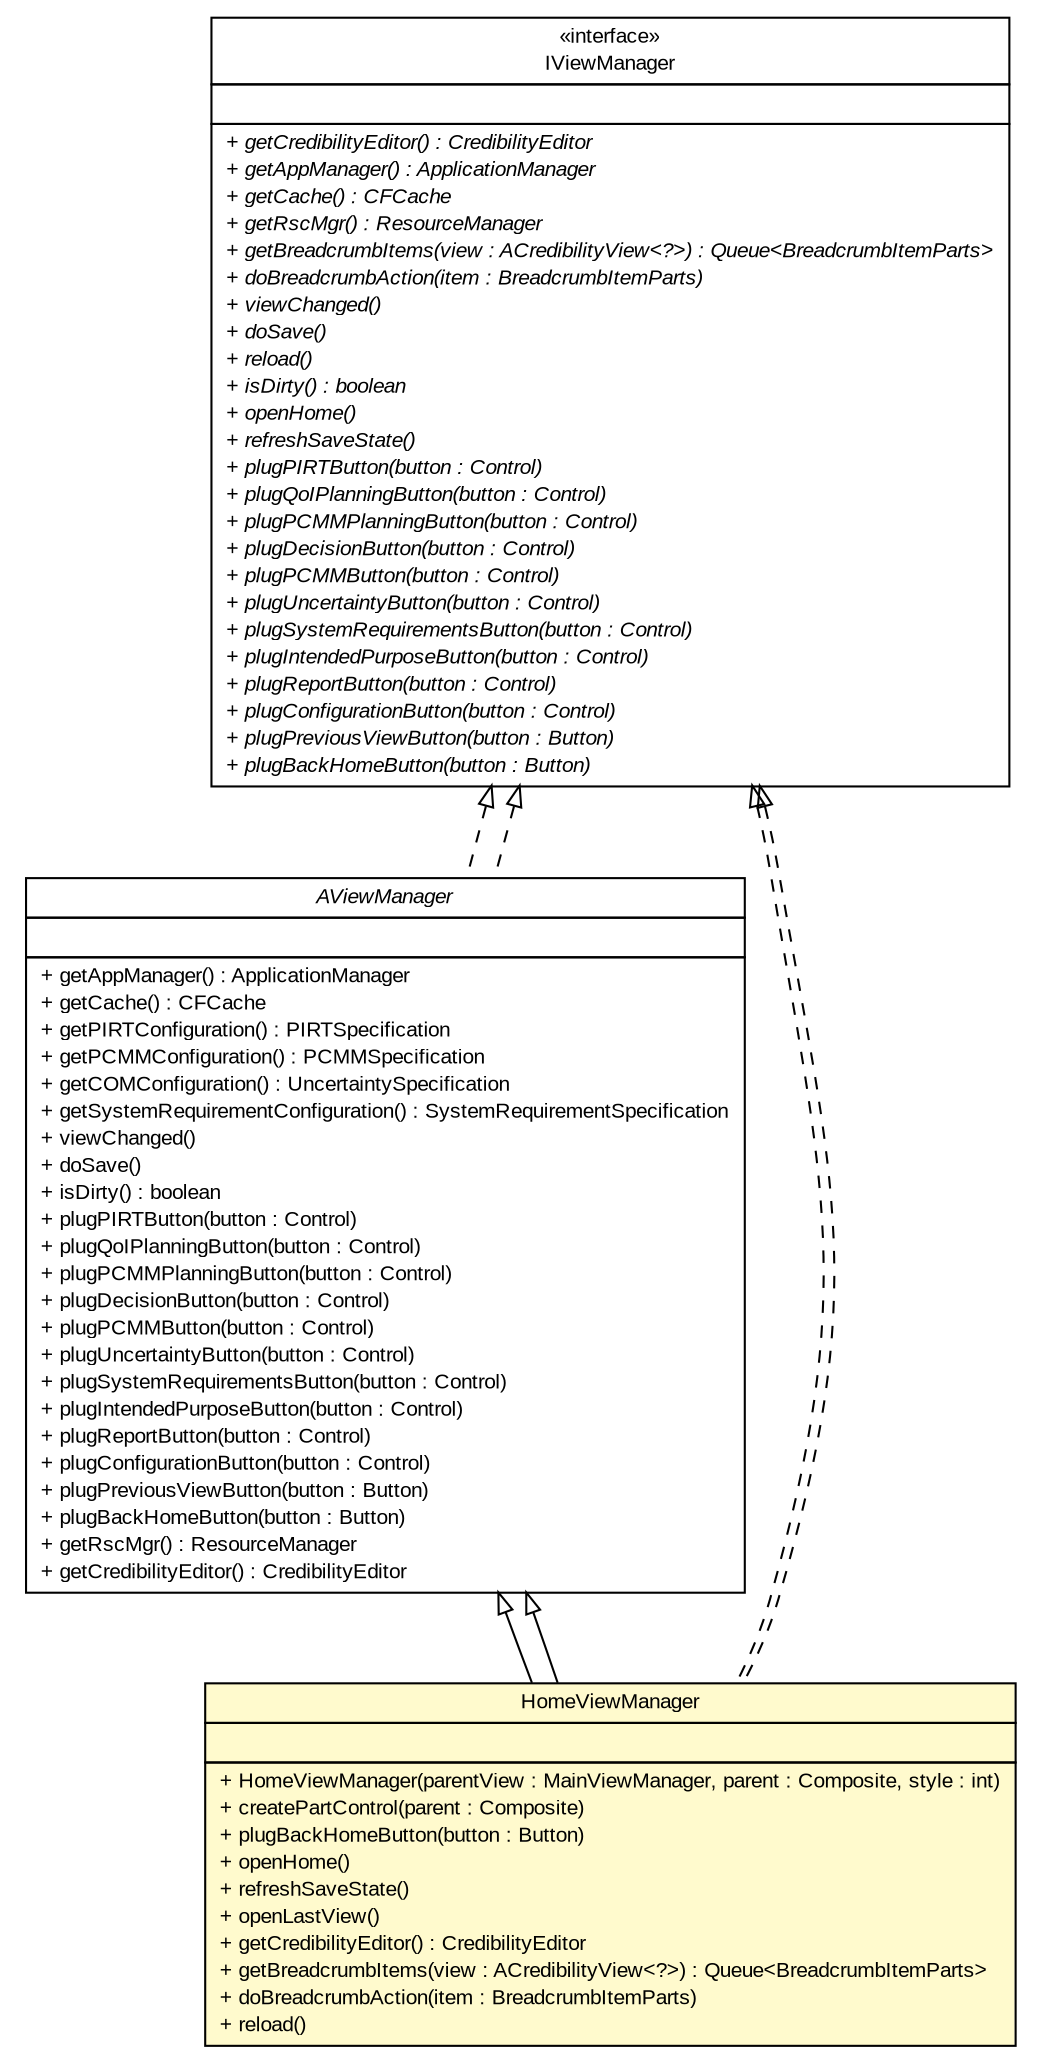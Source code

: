 #!/usr/local/bin/dot
#
# Class diagram 
# Generated by UMLGraph version R5_6-24-gf6e263 (http://www.umlgraph.org/)
#

digraph G {
	edge [fontname="arial",fontsize=10,labelfontname="arial",labelfontsize=10];
	node [fontname="arial",fontsize=10,shape=plaintext];
	nodesep=0.25;
	ranksep=0.5;
	// gov.sandia.cf.parts.ui.AViewManager
	c139008 [label=<<table title="gov.sandia.cf.parts.ui.AViewManager" border="0" cellborder="1" cellspacing="0" cellpadding="2" port="p" href="../AViewManager.html">
		<tr><td><table border="0" cellspacing="0" cellpadding="1">
<tr><td align="center" balign="center"><font face="arial italic"> AViewManager </font></td></tr>
		</table></td></tr>
		<tr><td><table border="0" cellspacing="0" cellpadding="1">
<tr><td align="left" balign="left">  </td></tr>
		</table></td></tr>
		<tr><td><table border="0" cellspacing="0" cellpadding="1">
<tr><td align="left" balign="left"> + getAppManager() : ApplicationManager </td></tr>
<tr><td align="left" balign="left"> + getCache() : CFCache </td></tr>
<tr><td align="left" balign="left"> + getPIRTConfiguration() : PIRTSpecification </td></tr>
<tr><td align="left" balign="left"> + getPCMMConfiguration() : PCMMSpecification </td></tr>
<tr><td align="left" balign="left"> + getCOMConfiguration() : UncertaintySpecification </td></tr>
<tr><td align="left" balign="left"> + getSystemRequirementConfiguration() : SystemRequirementSpecification </td></tr>
<tr><td align="left" balign="left"> + viewChanged() </td></tr>
<tr><td align="left" balign="left"> + doSave() </td></tr>
<tr><td align="left" balign="left"> + isDirty() : boolean </td></tr>
<tr><td align="left" balign="left"> + plugPIRTButton(button : Control) </td></tr>
<tr><td align="left" balign="left"> + plugQoIPlanningButton(button : Control) </td></tr>
<tr><td align="left" balign="left"> + plugPCMMPlanningButton(button : Control) </td></tr>
<tr><td align="left" balign="left"> + plugDecisionButton(button : Control) </td></tr>
<tr><td align="left" balign="left"> + plugPCMMButton(button : Control) </td></tr>
<tr><td align="left" balign="left"> + plugUncertaintyButton(button : Control) </td></tr>
<tr><td align="left" balign="left"> + plugSystemRequirementsButton(button : Control) </td></tr>
<tr><td align="left" balign="left"> + plugIntendedPurposeButton(button : Control) </td></tr>
<tr><td align="left" balign="left"> + plugReportButton(button : Control) </td></tr>
<tr><td align="left" balign="left"> + plugConfigurationButton(button : Control) </td></tr>
<tr><td align="left" balign="left"> + plugPreviousViewButton(button : Button) </td></tr>
<tr><td align="left" balign="left"> + plugBackHomeButton(button : Button) </td></tr>
<tr><td align="left" balign="left"> + getRscMgr() : ResourceManager </td></tr>
<tr><td align="left" balign="left"> + getCredibilityEditor() : CredibilityEditor </td></tr>
		</table></td></tr>
		</table>>, URL="../AViewManager.html", fontname="arial", fontcolor="black", fontsize=10.0];
	// gov.sandia.cf.parts.ui.home.HomeViewManager
	c139027 [label=<<table title="gov.sandia.cf.parts.ui.home.HomeViewManager" border="0" cellborder="1" cellspacing="0" cellpadding="2" port="p" bgcolor="lemonChiffon" href="./HomeViewManager.html">
		<tr><td><table border="0" cellspacing="0" cellpadding="1">
<tr><td align="center" balign="center"> HomeViewManager </td></tr>
		</table></td></tr>
		<tr><td><table border="0" cellspacing="0" cellpadding="1">
<tr><td align="left" balign="left">  </td></tr>
		</table></td></tr>
		<tr><td><table border="0" cellspacing="0" cellpadding="1">
<tr><td align="left" balign="left"> + HomeViewManager(parentView : MainViewManager, parent : Composite, style : int) </td></tr>
<tr><td align="left" balign="left"> + createPartControl(parent : Composite) </td></tr>
<tr><td align="left" balign="left"> + plugBackHomeButton(button : Button) </td></tr>
<tr><td align="left" balign="left"> + openHome() </td></tr>
<tr><td align="left" balign="left"> + refreshSaveState() </td></tr>
<tr><td align="left" balign="left"> + openLastView() </td></tr>
<tr><td align="left" balign="left"> + getCredibilityEditor() : CredibilityEditor </td></tr>
<tr><td align="left" balign="left"> + getBreadcrumbItems(view : ACredibilityView&lt;?&gt;) : Queue&lt;BreadcrumbItemParts&gt; </td></tr>
<tr><td align="left" balign="left"> + doBreadcrumbAction(item : BreadcrumbItemParts) </td></tr>
<tr><td align="left" balign="left"> + reload() </td></tr>
		</table></td></tr>
		</table>>, URL="./HomeViewManager.html", fontname="arial", fontcolor="black", fontsize=10.0];
	// gov.sandia.cf.parts.ui.IViewManager
	c139032 [label=<<table title="gov.sandia.cf.parts.ui.IViewManager" border="0" cellborder="1" cellspacing="0" cellpadding="2" port="p" href="../IViewManager.html">
		<tr><td><table border="0" cellspacing="0" cellpadding="1">
<tr><td align="center" balign="center"> &#171;interface&#187; </td></tr>
<tr><td align="center" balign="center"> IViewManager </td></tr>
		</table></td></tr>
		<tr><td><table border="0" cellspacing="0" cellpadding="1">
<tr><td align="left" balign="left">  </td></tr>
		</table></td></tr>
		<tr><td><table border="0" cellspacing="0" cellpadding="1">
<tr><td align="left" balign="left"><font face="arial italic" point-size="10.0"> + getCredibilityEditor() : CredibilityEditor </font></td></tr>
<tr><td align="left" balign="left"><font face="arial italic" point-size="10.0"> + getAppManager() : ApplicationManager </font></td></tr>
<tr><td align="left" balign="left"><font face="arial italic" point-size="10.0"> + getCache() : CFCache </font></td></tr>
<tr><td align="left" balign="left"><font face="arial italic" point-size="10.0"> + getRscMgr() : ResourceManager </font></td></tr>
<tr><td align="left" balign="left"><font face="arial italic" point-size="10.0"> + getBreadcrumbItems(view : ACredibilityView&lt;?&gt;) : Queue&lt;BreadcrumbItemParts&gt; </font></td></tr>
<tr><td align="left" balign="left"><font face="arial italic" point-size="10.0"> + doBreadcrumbAction(item : BreadcrumbItemParts) </font></td></tr>
<tr><td align="left" balign="left"><font face="arial italic" point-size="10.0"> + viewChanged() </font></td></tr>
<tr><td align="left" balign="left"><font face="arial italic" point-size="10.0"> + doSave() </font></td></tr>
<tr><td align="left" balign="left"><font face="arial italic" point-size="10.0"> + reload() </font></td></tr>
<tr><td align="left" balign="left"><font face="arial italic" point-size="10.0"> + isDirty() : boolean </font></td></tr>
<tr><td align="left" balign="left"><font face="arial italic" point-size="10.0"> + openHome() </font></td></tr>
<tr><td align="left" balign="left"><font face="arial italic" point-size="10.0"> + refreshSaveState() </font></td></tr>
<tr><td align="left" balign="left"><font face="arial italic" point-size="10.0"> + plugPIRTButton(button : Control) </font></td></tr>
<tr><td align="left" balign="left"><font face="arial italic" point-size="10.0"> + plugQoIPlanningButton(button : Control) </font></td></tr>
<tr><td align="left" balign="left"><font face="arial italic" point-size="10.0"> + plugPCMMPlanningButton(button : Control) </font></td></tr>
<tr><td align="left" balign="left"><font face="arial italic" point-size="10.0"> + plugDecisionButton(button : Control) </font></td></tr>
<tr><td align="left" balign="left"><font face="arial italic" point-size="10.0"> + plugPCMMButton(button : Control) </font></td></tr>
<tr><td align="left" balign="left"><font face="arial italic" point-size="10.0"> + plugUncertaintyButton(button : Control) </font></td></tr>
<tr><td align="left" balign="left"><font face="arial italic" point-size="10.0"> + plugSystemRequirementsButton(button : Control) </font></td></tr>
<tr><td align="left" balign="left"><font face="arial italic" point-size="10.0"> + plugIntendedPurposeButton(button : Control) </font></td></tr>
<tr><td align="left" balign="left"><font face="arial italic" point-size="10.0"> + plugReportButton(button : Control) </font></td></tr>
<tr><td align="left" balign="left"><font face="arial italic" point-size="10.0"> + plugConfigurationButton(button : Control) </font></td></tr>
<tr><td align="left" balign="left"><font face="arial italic" point-size="10.0"> + plugPreviousViewButton(button : Button) </font></td></tr>
<tr><td align="left" balign="left"><font face="arial italic" point-size="10.0"> + plugBackHomeButton(button : Button) </font></td></tr>
		</table></td></tr>
		</table>>, URL="../IViewManager.html", fontname="arial", fontcolor="black", fontsize=10.0];
	//gov.sandia.cf.parts.ui.AViewManager implements gov.sandia.cf.parts.ui.IViewManager
	c139032:p -> c139008:p [dir=back,arrowtail=empty,style=dashed];
	//gov.sandia.cf.parts.ui.home.HomeViewManager extends gov.sandia.cf.parts.ui.AViewManager
	c139008:p -> c139027:p [dir=back,arrowtail=empty];
	//gov.sandia.cf.parts.ui.home.HomeViewManager implements gov.sandia.cf.parts.ui.IViewManager
	c139032:p -> c139027:p [dir=back,arrowtail=empty,style=dashed];
	//gov.sandia.cf.parts.ui.AViewManager implements gov.sandia.cf.parts.ui.IViewManager
	c139032:p -> c139008:p [dir=back,arrowtail=empty,style=dashed];
	//gov.sandia.cf.parts.ui.home.HomeViewManager extends gov.sandia.cf.parts.ui.AViewManager
	c139008:p -> c139027:p [dir=back,arrowtail=empty];
	//gov.sandia.cf.parts.ui.home.HomeViewManager implements gov.sandia.cf.parts.ui.IViewManager
	c139032:p -> c139027:p [dir=back,arrowtail=empty,style=dashed];
}

